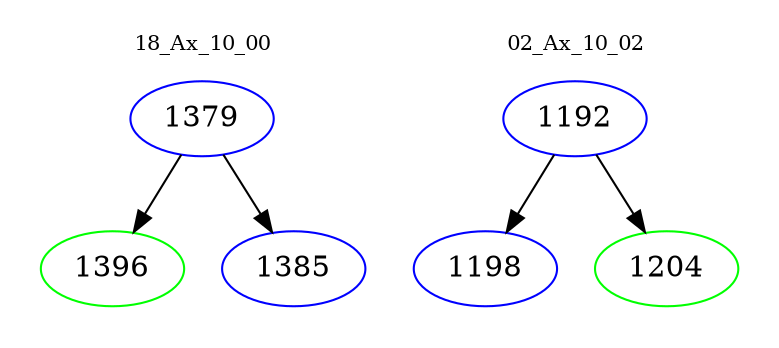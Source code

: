 digraph{
subgraph cluster_0 {
color = white
label = "18_Ax_10_00";
fontsize=10;
T0_1379 [label="1379", color="blue"]
T0_1379 -> T0_1396 [color="black"]
T0_1396 [label="1396", color="green"]
T0_1379 -> T0_1385 [color="black"]
T0_1385 [label="1385", color="blue"]
}
subgraph cluster_1 {
color = white
label = "02_Ax_10_02";
fontsize=10;
T1_1192 [label="1192", color="blue"]
T1_1192 -> T1_1198 [color="black"]
T1_1198 [label="1198", color="blue"]
T1_1192 -> T1_1204 [color="black"]
T1_1204 [label="1204", color="green"]
}
}
